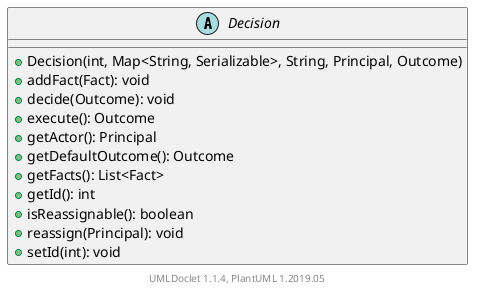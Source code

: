 @startuml

    abstract class Decision [[Decision.html]] {
        +Decision(int, Map<String, Serializable>, String, Principal, Outcome)
        +addFact(Fact): void
        +decide(Outcome): void
        +execute(): Outcome
        +getActor(): Principal
        +getDefaultOutcome(): Outcome
        +getFacts(): List<Fact>
        +getId(): int
        +isReassignable(): boolean
        +reassign(Principal): void
        +setId(int): void
    }


    center footer UMLDoclet 1.1.4, PlantUML 1.2019.05
@enduml
